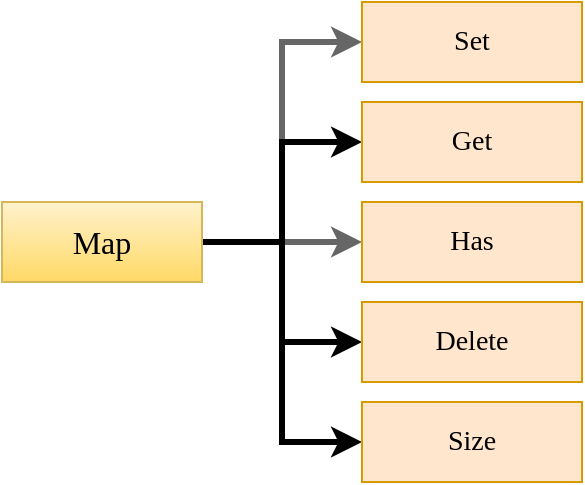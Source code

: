 <mxfile version="13.0.1" type="device"><diagram id="ob3il_ZJscTgc0QbuYVB" name="Page-1"><mxGraphModel dx="1010" dy="579" grid="1" gridSize="10" guides="1" tooltips="1" connect="1" arrows="1" fold="1" page="1" pageScale="1" pageWidth="850" pageHeight="1100" math="0" shadow="0"><root><mxCell id="0"/><mxCell id="1" parent="0"/><mxCell id="jpEn9YAU51xL6lKM5K9J-1" style="edgeStyle=orthogonalEdgeStyle;rounded=0;orthogonalLoop=1;jettySize=auto;html=1;exitX=1;exitY=0.5;exitDx=0;exitDy=0;entryX=0;entryY=0.5;entryDx=0;entryDy=0;strokeWidth=3;fontFamily=Verdana;fontSize=14;fillColor=#f5f5f5;strokeColor=#666666;" edge="1" parent="1" source="jpEn9YAU51xL6lKM5K9J-4" target="jpEn9YAU51xL6lKM5K9J-5"><mxGeometry relative="1" as="geometry"/></mxCell><mxCell id="jpEn9YAU51xL6lKM5K9J-3" style="edgeStyle=orthogonalEdgeStyle;rounded=0;orthogonalLoop=1;jettySize=auto;html=1;exitX=1;exitY=0.5;exitDx=0;exitDy=0;entryX=0;entryY=0.5;entryDx=0;entryDy=0;strokeWidth=3;fontFamily=Verdana;fontSize=14;fillColor=#f5f5f5;strokeColor=#666666;" edge="1" parent="1" source="jpEn9YAU51xL6lKM5K9J-4" target="jpEn9YAU51xL6lKM5K9J-7"><mxGeometry relative="1" as="geometry"/></mxCell><mxCell id="jpEn9YAU51xL6lKM5K9J-10" style="edgeStyle=orthogonalEdgeStyle;rounded=0;orthogonalLoop=1;jettySize=auto;html=1;exitX=1;exitY=0.5;exitDx=0;exitDy=0;entryX=0;entryY=0.5;entryDx=0;entryDy=0;strokeWidth=3;" edge="1" parent="1" source="jpEn9YAU51xL6lKM5K9J-4" target="jpEn9YAU51xL6lKM5K9J-8"><mxGeometry relative="1" as="geometry"/></mxCell><mxCell id="jpEn9YAU51xL6lKM5K9J-11" style="edgeStyle=orthogonalEdgeStyle;rounded=0;orthogonalLoop=1;jettySize=auto;html=1;exitX=1;exitY=0.5;exitDx=0;exitDy=0;entryX=0;entryY=0.5;entryDx=0;entryDy=0;strokeWidth=3;" edge="1" parent="1" source="jpEn9YAU51xL6lKM5K9J-4" target="jpEn9YAU51xL6lKM5K9J-9"><mxGeometry relative="1" as="geometry"/></mxCell><mxCell id="jpEn9YAU51xL6lKM5K9J-12" style="edgeStyle=orthogonalEdgeStyle;rounded=0;orthogonalLoop=1;jettySize=auto;html=1;exitX=1;exitY=0.5;exitDx=0;exitDy=0;entryX=0;entryY=0.5;entryDx=0;entryDy=0;strokeWidth=3;" edge="1" parent="1" source="jpEn9YAU51xL6lKM5K9J-4" target="jpEn9YAU51xL6lKM5K9J-6"><mxGeometry relative="1" as="geometry"/></mxCell><mxCell id="jpEn9YAU51xL6lKM5K9J-4" value="&lt;font style=&quot;font-size: 16px&quot;&gt;Map&lt;/font&gt;" style="rounded=0;whiteSpace=wrap;html=1;fontFamily=Verdana;fontSize=14;gradientColor=#ffd966;fillColor=#fff2cc;strokeColor=#d6b656;" vertex="1" parent="1"><mxGeometry x="170" y="350" width="100" height="40" as="geometry"/></mxCell><mxCell id="jpEn9YAU51xL6lKM5K9J-5" value="&lt;font style=&quot;font-size: 14px&quot;&gt;Set&lt;/font&gt;" style="rounded=0;whiteSpace=wrap;html=1;fontFamily=Verdana;fontSize=14;fillColor=#ffe6cc;strokeColor=#d79b00;" vertex="1" parent="1"><mxGeometry x="350" y="250" width="110" height="40" as="geometry"/></mxCell><mxCell id="jpEn9YAU51xL6lKM5K9J-6" value="&lt;font style=&quot;font-size: 14px&quot;&gt;Get&lt;/font&gt;" style="rounded=0;whiteSpace=wrap;html=1;fontFamily=Verdana;fontSize=14;fillColor=#ffe6cc;strokeColor=#d79b00;" vertex="1" parent="1"><mxGeometry x="350" y="300" width="110" height="40" as="geometry"/></mxCell><mxCell id="jpEn9YAU51xL6lKM5K9J-7" value="&lt;font style=&quot;font-size: 14px&quot;&gt;Has&lt;/font&gt;" style="rounded=0;whiteSpace=wrap;html=1;fontFamily=Verdana;fontSize=14;fillColor=#ffe6cc;strokeColor=#d79b00;" vertex="1" parent="1"><mxGeometry x="350" y="350" width="110" height="40" as="geometry"/></mxCell><mxCell id="jpEn9YAU51xL6lKM5K9J-8" value="&lt;font style=&quot;font-size: 14px&quot;&gt;Delete&lt;/font&gt;" style="rounded=0;whiteSpace=wrap;html=1;fontFamily=Verdana;fontSize=14;fillColor=#ffe6cc;strokeColor=#d79b00;" vertex="1" parent="1"><mxGeometry x="350" y="400" width="110" height="40" as="geometry"/></mxCell><mxCell id="jpEn9YAU51xL6lKM5K9J-9" value="&lt;font style=&quot;font-size: 14px&quot;&gt;Size&lt;/font&gt;" style="rounded=0;whiteSpace=wrap;html=1;fontFamily=Verdana;fontSize=14;fillColor=#ffe6cc;strokeColor=#d79b00;" vertex="1" parent="1"><mxGeometry x="350" y="450" width="110" height="40" as="geometry"/></mxCell></root></mxGraphModel></diagram></mxfile>
